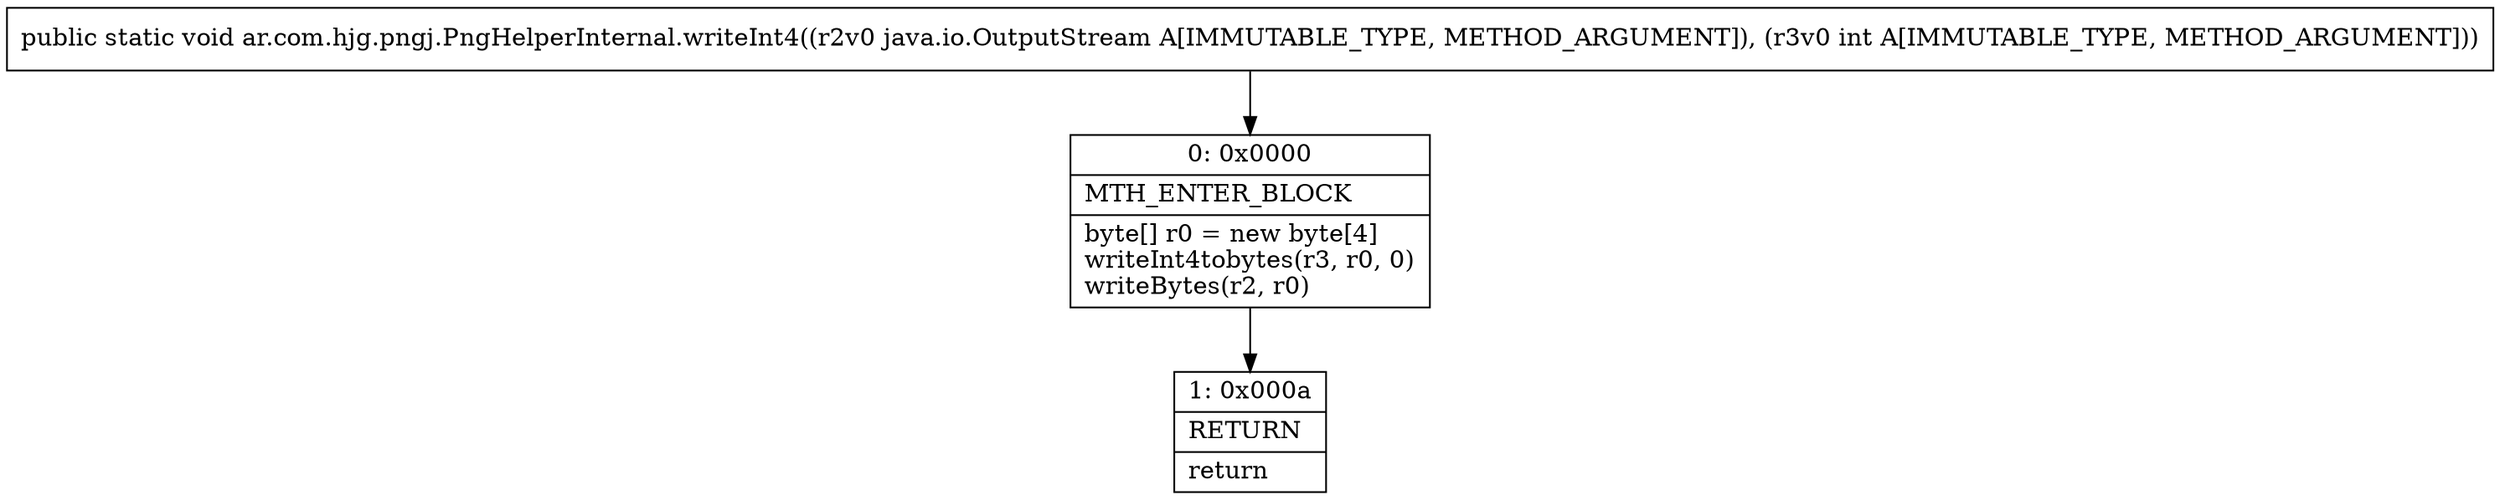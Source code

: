 digraph "CFG forar.com.hjg.pngj.PngHelperInternal.writeInt4(Ljava\/io\/OutputStream;I)V" {
Node_0 [shape=record,label="{0\:\ 0x0000|MTH_ENTER_BLOCK\l|byte[] r0 = new byte[4]\lwriteInt4tobytes(r3, r0, 0)\lwriteBytes(r2, r0)\l}"];
Node_1 [shape=record,label="{1\:\ 0x000a|RETURN\l|return\l}"];
MethodNode[shape=record,label="{public static void ar.com.hjg.pngj.PngHelperInternal.writeInt4((r2v0 java.io.OutputStream A[IMMUTABLE_TYPE, METHOD_ARGUMENT]), (r3v0 int A[IMMUTABLE_TYPE, METHOD_ARGUMENT])) }"];
MethodNode -> Node_0;
Node_0 -> Node_1;
}

